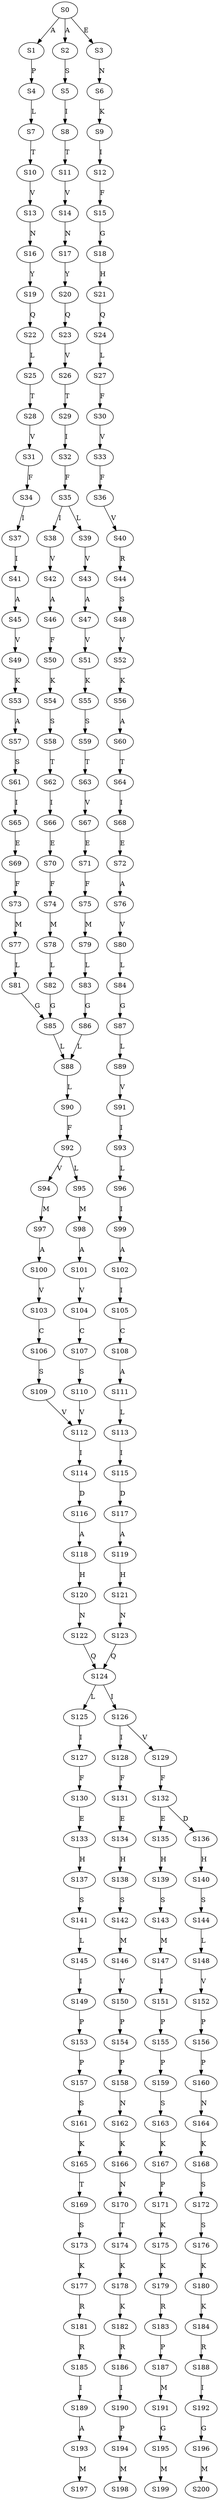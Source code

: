 strict digraph  {
	S0 -> S1 [ label = A ];
	S0 -> S2 [ label = A ];
	S0 -> S3 [ label = E ];
	S1 -> S4 [ label = P ];
	S2 -> S5 [ label = S ];
	S3 -> S6 [ label = N ];
	S4 -> S7 [ label = L ];
	S5 -> S8 [ label = I ];
	S6 -> S9 [ label = K ];
	S7 -> S10 [ label = T ];
	S8 -> S11 [ label = T ];
	S9 -> S12 [ label = I ];
	S10 -> S13 [ label = V ];
	S11 -> S14 [ label = V ];
	S12 -> S15 [ label = F ];
	S13 -> S16 [ label = N ];
	S14 -> S17 [ label = N ];
	S15 -> S18 [ label = G ];
	S16 -> S19 [ label = Y ];
	S17 -> S20 [ label = Y ];
	S18 -> S21 [ label = H ];
	S19 -> S22 [ label = Q ];
	S20 -> S23 [ label = Q ];
	S21 -> S24 [ label = Q ];
	S22 -> S25 [ label = L ];
	S23 -> S26 [ label = V ];
	S24 -> S27 [ label = L ];
	S25 -> S28 [ label = T ];
	S26 -> S29 [ label = T ];
	S27 -> S30 [ label = F ];
	S28 -> S31 [ label = V ];
	S29 -> S32 [ label = I ];
	S30 -> S33 [ label = V ];
	S31 -> S34 [ label = F ];
	S32 -> S35 [ label = F ];
	S33 -> S36 [ label = F ];
	S34 -> S37 [ label = I ];
	S35 -> S38 [ label = I ];
	S35 -> S39 [ label = L ];
	S36 -> S40 [ label = V ];
	S37 -> S41 [ label = I ];
	S38 -> S42 [ label = V ];
	S39 -> S43 [ label = V ];
	S40 -> S44 [ label = R ];
	S41 -> S45 [ label = A ];
	S42 -> S46 [ label = A ];
	S43 -> S47 [ label = A ];
	S44 -> S48 [ label = S ];
	S45 -> S49 [ label = V ];
	S46 -> S50 [ label = F ];
	S47 -> S51 [ label = V ];
	S48 -> S52 [ label = V ];
	S49 -> S53 [ label = K ];
	S50 -> S54 [ label = K ];
	S51 -> S55 [ label = K ];
	S52 -> S56 [ label = K ];
	S53 -> S57 [ label = A ];
	S54 -> S58 [ label = S ];
	S55 -> S59 [ label = S ];
	S56 -> S60 [ label = A ];
	S57 -> S61 [ label = S ];
	S58 -> S62 [ label = T ];
	S59 -> S63 [ label = T ];
	S60 -> S64 [ label = T ];
	S61 -> S65 [ label = I ];
	S62 -> S66 [ label = I ];
	S63 -> S67 [ label = V ];
	S64 -> S68 [ label = I ];
	S65 -> S69 [ label = E ];
	S66 -> S70 [ label = E ];
	S67 -> S71 [ label = E ];
	S68 -> S72 [ label = E ];
	S69 -> S73 [ label = F ];
	S70 -> S74 [ label = F ];
	S71 -> S75 [ label = F ];
	S72 -> S76 [ label = A ];
	S73 -> S77 [ label = M ];
	S74 -> S78 [ label = M ];
	S75 -> S79 [ label = M ];
	S76 -> S80 [ label = V ];
	S77 -> S81 [ label = L ];
	S78 -> S82 [ label = L ];
	S79 -> S83 [ label = L ];
	S80 -> S84 [ label = L ];
	S81 -> S85 [ label = G ];
	S82 -> S85 [ label = G ];
	S83 -> S86 [ label = G ];
	S84 -> S87 [ label = G ];
	S85 -> S88 [ label = L ];
	S86 -> S88 [ label = L ];
	S87 -> S89 [ label = L ];
	S88 -> S90 [ label = L ];
	S89 -> S91 [ label = V ];
	S90 -> S92 [ label = F ];
	S91 -> S93 [ label = I ];
	S92 -> S94 [ label = V ];
	S92 -> S95 [ label = L ];
	S93 -> S96 [ label = L ];
	S94 -> S97 [ label = M ];
	S95 -> S98 [ label = M ];
	S96 -> S99 [ label = I ];
	S97 -> S100 [ label = A ];
	S98 -> S101 [ label = A ];
	S99 -> S102 [ label = A ];
	S100 -> S103 [ label = V ];
	S101 -> S104 [ label = V ];
	S102 -> S105 [ label = I ];
	S103 -> S106 [ label = C ];
	S104 -> S107 [ label = C ];
	S105 -> S108 [ label = C ];
	S106 -> S109 [ label = S ];
	S107 -> S110 [ label = S ];
	S108 -> S111 [ label = A ];
	S109 -> S112 [ label = V ];
	S110 -> S112 [ label = V ];
	S111 -> S113 [ label = L ];
	S112 -> S114 [ label = I ];
	S113 -> S115 [ label = I ];
	S114 -> S116 [ label = D ];
	S115 -> S117 [ label = D ];
	S116 -> S118 [ label = A ];
	S117 -> S119 [ label = A ];
	S118 -> S120 [ label = H ];
	S119 -> S121 [ label = H ];
	S120 -> S122 [ label = N ];
	S121 -> S123 [ label = N ];
	S122 -> S124 [ label = Q ];
	S123 -> S124 [ label = Q ];
	S124 -> S125 [ label = L ];
	S124 -> S126 [ label = I ];
	S125 -> S127 [ label = I ];
	S126 -> S128 [ label = I ];
	S126 -> S129 [ label = V ];
	S127 -> S130 [ label = F ];
	S128 -> S131 [ label = F ];
	S129 -> S132 [ label = F ];
	S130 -> S133 [ label = E ];
	S131 -> S134 [ label = E ];
	S132 -> S135 [ label = E ];
	S132 -> S136 [ label = D ];
	S133 -> S137 [ label = H ];
	S134 -> S138 [ label = H ];
	S135 -> S139 [ label = H ];
	S136 -> S140 [ label = H ];
	S137 -> S141 [ label = S ];
	S138 -> S142 [ label = S ];
	S139 -> S143 [ label = S ];
	S140 -> S144 [ label = S ];
	S141 -> S145 [ label = L ];
	S142 -> S146 [ label = M ];
	S143 -> S147 [ label = M ];
	S144 -> S148 [ label = L ];
	S145 -> S149 [ label = I ];
	S146 -> S150 [ label = V ];
	S147 -> S151 [ label = I ];
	S148 -> S152 [ label = V ];
	S149 -> S153 [ label = P ];
	S150 -> S154 [ label = P ];
	S151 -> S155 [ label = P ];
	S152 -> S156 [ label = P ];
	S153 -> S157 [ label = P ];
	S154 -> S158 [ label = P ];
	S155 -> S159 [ label = P ];
	S156 -> S160 [ label = P ];
	S157 -> S161 [ label = S ];
	S158 -> S162 [ label = N ];
	S159 -> S163 [ label = S ];
	S160 -> S164 [ label = N ];
	S161 -> S165 [ label = K ];
	S162 -> S166 [ label = K ];
	S163 -> S167 [ label = K ];
	S164 -> S168 [ label = K ];
	S165 -> S169 [ label = T ];
	S166 -> S170 [ label = N ];
	S167 -> S171 [ label = P ];
	S168 -> S172 [ label = S ];
	S169 -> S173 [ label = S ];
	S170 -> S174 [ label = T ];
	S171 -> S175 [ label = K ];
	S172 -> S176 [ label = S ];
	S173 -> S177 [ label = K ];
	S174 -> S178 [ label = K ];
	S175 -> S179 [ label = K ];
	S176 -> S180 [ label = K ];
	S177 -> S181 [ label = R ];
	S178 -> S182 [ label = K ];
	S179 -> S183 [ label = R ];
	S180 -> S184 [ label = K ];
	S181 -> S185 [ label = R ];
	S182 -> S186 [ label = R ];
	S183 -> S187 [ label = P ];
	S184 -> S188 [ label = R ];
	S185 -> S189 [ label = I ];
	S186 -> S190 [ label = I ];
	S187 -> S191 [ label = M ];
	S188 -> S192 [ label = I ];
	S189 -> S193 [ label = A ];
	S190 -> S194 [ label = P ];
	S191 -> S195 [ label = G ];
	S192 -> S196 [ label = G ];
	S193 -> S197 [ label = M ];
	S194 -> S198 [ label = M ];
	S195 -> S199 [ label = M ];
	S196 -> S200 [ label = M ];
}
